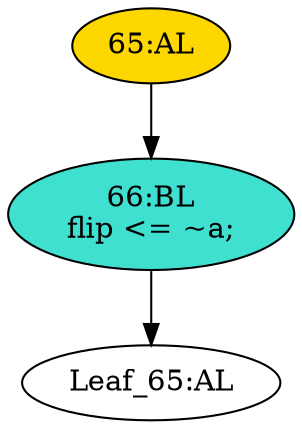 strict digraph "" {
	node [label="\N"];
	"66:BL"	 [ast="<pyverilog.vparser.ast.Block object at 0x7f2a7b11be50>",
		fillcolor=turquoise,
		label="66:BL
flip <= ~a;",
		statements="[<pyverilog.vparser.ast.NonblockingSubstitution object at 0x7f2a7b13ac10>]",
		style=filled,
		typ=Block];
	"Leaf_65:AL"	 [def_var="['flip']",
		label="Leaf_65:AL"];
	"66:BL" -> "Leaf_65:AL"	 [cond="[]",
		lineno=None];
	"65:AL"	 [ast="<pyverilog.vparser.ast.Always object at 0x7f2a7b11bc90>",
		clk_sens=False,
		fillcolor=gold,
		label="65:AL",
		sens="['data']",
		statements="[]",
		style=filled,
		typ=Always,
		use_var="['a']"];
	"65:AL" -> "66:BL"	 [cond="[]",
		lineno=None];
}

